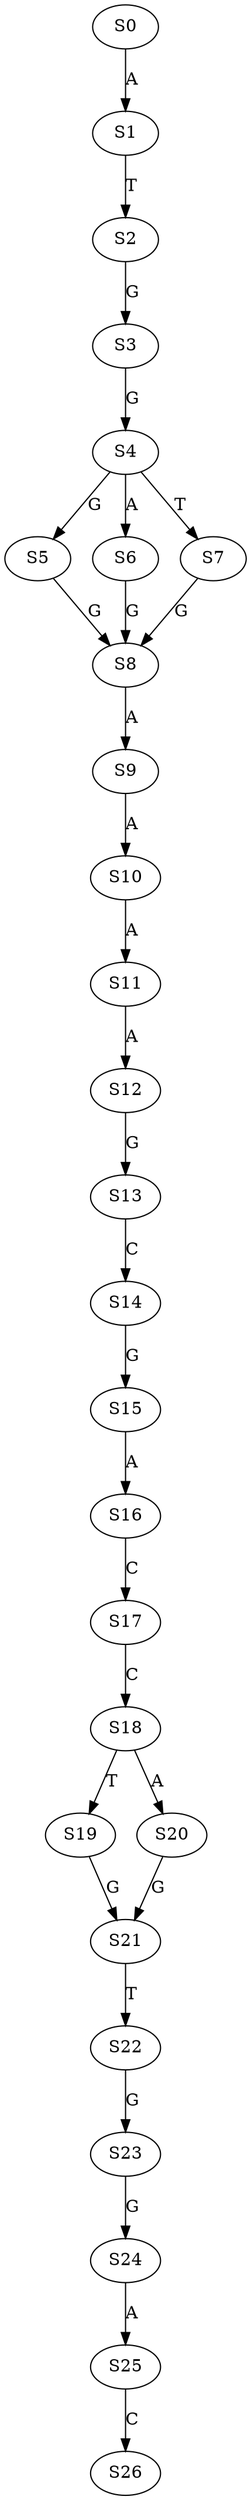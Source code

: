 strict digraph  {
	S0 -> S1 [ label = A ];
	S1 -> S2 [ label = T ];
	S2 -> S3 [ label = G ];
	S3 -> S4 [ label = G ];
	S4 -> S5 [ label = G ];
	S4 -> S6 [ label = A ];
	S4 -> S7 [ label = T ];
	S5 -> S8 [ label = G ];
	S6 -> S8 [ label = G ];
	S7 -> S8 [ label = G ];
	S8 -> S9 [ label = A ];
	S9 -> S10 [ label = A ];
	S10 -> S11 [ label = A ];
	S11 -> S12 [ label = A ];
	S12 -> S13 [ label = G ];
	S13 -> S14 [ label = C ];
	S14 -> S15 [ label = G ];
	S15 -> S16 [ label = A ];
	S16 -> S17 [ label = C ];
	S17 -> S18 [ label = C ];
	S18 -> S19 [ label = T ];
	S18 -> S20 [ label = A ];
	S19 -> S21 [ label = G ];
	S20 -> S21 [ label = G ];
	S21 -> S22 [ label = T ];
	S22 -> S23 [ label = G ];
	S23 -> S24 [ label = G ];
	S24 -> S25 [ label = A ];
	S25 -> S26 [ label = C ];
}
